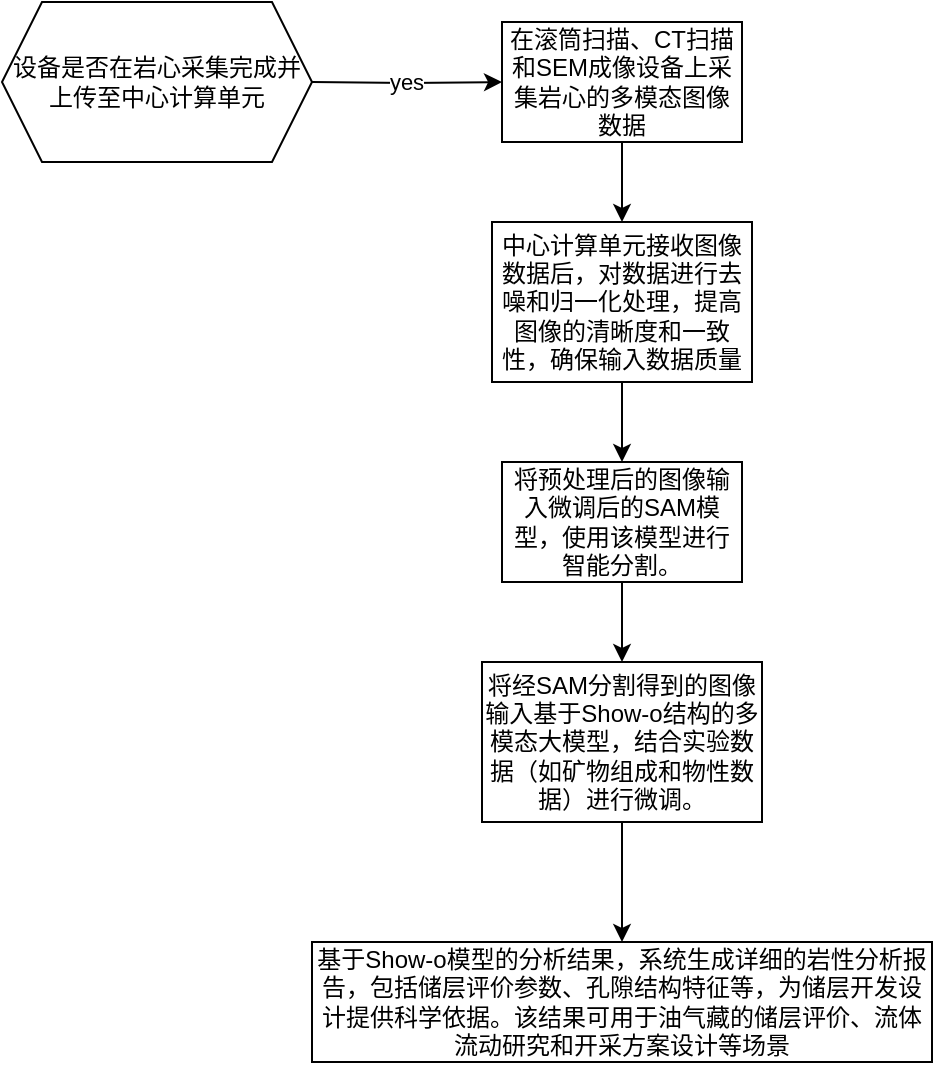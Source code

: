 <mxfile version="24.8.3">
  <diagram name="第 1 页" id="oa3E-5xaEMp2NcMLAzMg">
    <mxGraphModel dx="984" dy="659" grid="1" gridSize="10" guides="1" tooltips="1" connect="1" arrows="1" fold="1" page="1" pageScale="1" pageWidth="827" pageHeight="1169" math="0" shadow="0">
      <root>
        <mxCell id="0" />
        <mxCell id="1" parent="0" />
        <mxCell id="NvHfWwe5XngPI-sopP06-8" value="" style="edgeStyle=orthogonalEdgeStyle;rounded=0;orthogonalLoop=1;jettySize=auto;html=1;" edge="1" parent="1" source="NvHfWwe5XngPI-sopP06-1" target="NvHfWwe5XngPI-sopP06-2">
          <mxGeometry relative="1" as="geometry" />
        </mxCell>
        <mxCell id="NvHfWwe5XngPI-sopP06-1" value="在滚筒扫描、CT扫描和SEM成像设备上采集岩心的多模态图像数据" style="rounded=0;whiteSpace=wrap;html=1;" vertex="1" parent="1">
          <mxGeometry x="340" y="80" width="120" height="60" as="geometry" />
        </mxCell>
        <mxCell id="NvHfWwe5XngPI-sopP06-9" value="" style="edgeStyle=orthogonalEdgeStyle;rounded=0;orthogonalLoop=1;jettySize=auto;html=1;" edge="1" parent="1" source="NvHfWwe5XngPI-sopP06-2" target="NvHfWwe5XngPI-sopP06-3">
          <mxGeometry relative="1" as="geometry" />
        </mxCell>
        <mxCell id="NvHfWwe5XngPI-sopP06-2" value="中心计算单元接收图像数据后，对数据进行去噪和归一化处理，提高图像的清晰度和一致性，确保输入数据质量" style="rounded=0;whiteSpace=wrap;html=1;" vertex="1" parent="1">
          <mxGeometry x="335" y="180" width="130" height="80" as="geometry" />
        </mxCell>
        <mxCell id="NvHfWwe5XngPI-sopP06-10" value="" style="edgeStyle=orthogonalEdgeStyle;rounded=0;orthogonalLoop=1;jettySize=auto;html=1;" edge="1" parent="1" source="NvHfWwe5XngPI-sopP06-3" target="NvHfWwe5XngPI-sopP06-4">
          <mxGeometry relative="1" as="geometry" />
        </mxCell>
        <mxCell id="NvHfWwe5XngPI-sopP06-3" value="将预处理后的图像输入微调后的SAM模型，使用该模型进行智能分割。" style="rounded=0;whiteSpace=wrap;html=1;" vertex="1" parent="1">
          <mxGeometry x="340" y="300" width="120" height="60" as="geometry" />
        </mxCell>
        <mxCell id="NvHfWwe5XngPI-sopP06-11" value="" style="edgeStyle=orthogonalEdgeStyle;rounded=0;orthogonalLoop=1;jettySize=auto;html=1;" edge="1" parent="1" source="NvHfWwe5XngPI-sopP06-4" target="NvHfWwe5XngPI-sopP06-5">
          <mxGeometry relative="1" as="geometry" />
        </mxCell>
        <mxCell id="NvHfWwe5XngPI-sopP06-4" value="将经SAM分割得到的图像输入基于Show-o结构的多模态大模型，结合实验数据（如矿物组成和物性数据）进行微调。" style="rounded=0;whiteSpace=wrap;html=1;" vertex="1" parent="1">
          <mxGeometry x="330" y="400" width="140" height="80" as="geometry" />
        </mxCell>
        <mxCell id="NvHfWwe5XngPI-sopP06-5" value="基于Show-o模型的分析结果，系统生成详细的岩性分析报告，包括储层评价参数、孔隙结构特征等，为储层开发设计提供科学依据。该结果可用于油气藏的储层评价、流体流动研究和开采方案设计等场景" style="rounded=0;whiteSpace=wrap;html=1;" vertex="1" parent="1">
          <mxGeometry x="245" y="540" width="310" height="60" as="geometry" />
        </mxCell>
        <mxCell id="NvHfWwe5XngPI-sopP06-12" value="" style="edgeStyle=orthogonalEdgeStyle;rounded=0;orthogonalLoop=1;jettySize=auto;html=1;" edge="1" parent="1" target="NvHfWwe5XngPI-sopP06-1">
          <mxGeometry relative="1" as="geometry">
            <mxPoint x="245" y="110" as="sourcePoint" />
          </mxGeometry>
        </mxCell>
        <mxCell id="NvHfWwe5XngPI-sopP06-13" value="yes" style="edgeLabel;html=1;align=center;verticalAlign=middle;resizable=0;points=[];" vertex="1" connectable="0" parent="NvHfWwe5XngPI-sopP06-12">
          <mxGeometry x="-0.011" y="1" relative="1" as="geometry">
            <mxPoint as="offset" />
          </mxGeometry>
        </mxCell>
        <mxCell id="NvHfWwe5XngPI-sopP06-16" value="设备是否在岩心采集完成并上传至中心计算单元" style="shape=hexagon;perimeter=hexagonPerimeter2;whiteSpace=wrap;html=1;fixedSize=1;" vertex="1" parent="1">
          <mxGeometry x="90" y="70" width="155" height="80" as="geometry" />
        </mxCell>
      </root>
    </mxGraphModel>
  </diagram>
</mxfile>
